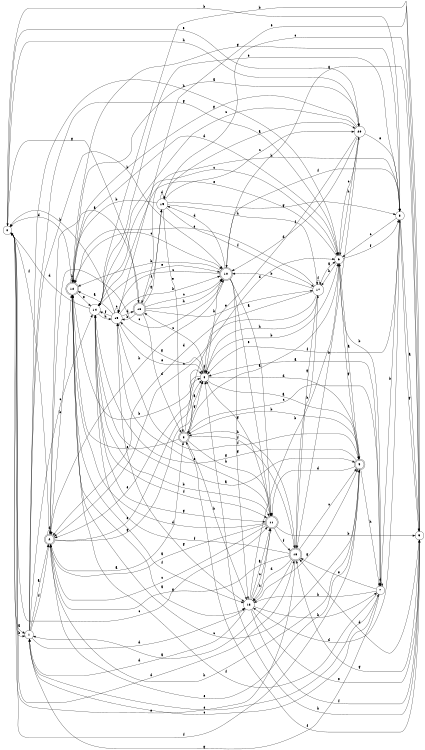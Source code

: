 digraph n17_7 {
__start0 [label="" shape="none"];

rankdir=LR;
size="8,5";

s0 [style="filled", color="black", fillcolor="white" shape="circle", label="0"];
s1 [style="filled", color="black", fillcolor="white" shape="circle", label="1"];
s2 [style="rounded,filled", color="black", fillcolor="white" shape="doublecircle", label="2"];
s3 [style="rounded,filled", color="black", fillcolor="white" shape="doublecircle", label="3"];
s4 [style="filled", color="black", fillcolor="white" shape="circle", label="4"];
s5 [style="rounded,filled", color="black", fillcolor="white" shape="doublecircle", label="5"];
s6 [style="filled", color="black", fillcolor="white" shape="circle", label="6"];
s7 [style="filled", color="black", fillcolor="white" shape="circle", label="7"];
s8 [style="filled", color="black", fillcolor="white" shape="circle", label="8"];
s9 [style="filled", color="black", fillcolor="white" shape="circle", label="9"];
s10 [style="rounded,filled", color="black", fillcolor="white" shape="doublecircle", label="10"];
s11 [style="rounded,filled", color="black", fillcolor="white" shape="doublecircle", label="11"];
s12 [style="rounded,filled", color="black", fillcolor="white" shape="doublecircle", label="12"];
s13 [style="filled", color="black", fillcolor="white" shape="circle", label="13"];
s14 [style="filled", color="black", fillcolor="white" shape="circle", label="14"];
s15 [style="filled", color="black", fillcolor="white" shape="circle", label="15"];
s16 [style="rounded,filled", color="black", fillcolor="white" shape="doublecircle", label="16"];
s17 [style="filled", color="black", fillcolor="white" shape="circle", label="17"];
s18 [style="rounded,filled", color="black", fillcolor="white" shape="doublecircle", label="18"];
s19 [style="filled", color="black", fillcolor="white" shape="circle", label="19"];
s20 [style="filled", color="black", fillcolor="white" shape="circle", label="20"];
s0 -> s1 [label="a"];
s0 -> s1 [label="b"];
s0 -> s11 [label="c"];
s0 -> s18 [label="d"];
s0 -> s20 [label="e"];
s0 -> s5 [label="f"];
s0 -> s16 [label="g"];
s0 -> s20 [label="h"];
s1 -> s2 [label="a"];
s1 -> s10 [label="b"];
s1 -> s14 [label="c"];
s1 -> s13 [label="d"];
s1 -> s7 [label="e"];
s1 -> s2 [label="f"];
s1 -> s6 [label="g"];
s1 -> s6 [label="h"];
s2 -> s3 [label="a"];
s2 -> s12 [label="b"];
s2 -> s10 [label="c"];
s2 -> s2 [label="d"];
s2 -> s4 [label="e"];
s2 -> s0 [label="f"];
s2 -> s4 [label="g"];
s2 -> s5 [label="h"];
s3 -> s4 [label="a"];
s3 -> s13 [label="b"];
s3 -> s7 [label="c"];
s3 -> s6 [label="d"];
s3 -> s12 [label="e"];
s3 -> s18 [label="f"];
s3 -> s4 [label="g"];
s3 -> s11 [label="h"];
s4 -> s5 [label="a"];
s4 -> s6 [label="b"];
s4 -> s16 [label="c"];
s4 -> s5 [label="d"];
s4 -> s2 [label="e"];
s4 -> s4 [label="f"];
s4 -> s15 [label="g"];
s4 -> s10 [label="h"];
s5 -> s6 [label="a"];
s5 -> s3 [label="b"];
s5 -> s12 [label="c"];
s5 -> s11 [label="d"];
s5 -> s2 [label="e"];
s5 -> s15 [label="f"];
s5 -> s14 [label="g"];
s5 -> s7 [label="h"];
s6 -> s3 [label="a"];
s6 -> s7 [label="b"];
s6 -> s20 [label="c"];
s6 -> s12 [label="d"];
s6 -> s14 [label="e"];
s6 -> s8 [label="f"];
s6 -> s5 [label="g"];
s6 -> s17 [label="h"];
s7 -> s4 [label="a"];
s7 -> s8 [label="b"];
s7 -> s1 [label="c"];
s7 -> s7 [label="d"];
s7 -> s18 [label="e"];
s7 -> s12 [label="f"];
s7 -> s1 [label="g"];
s7 -> s13 [label="h"];
s8 -> s9 [label="a"];
s8 -> s0 [label="b"];
s8 -> s6 [label="c"];
s8 -> s13 [label="d"];
s8 -> s14 [label="e"];
s8 -> s4 [label="f"];
s8 -> s9 [label="g"];
s8 -> s16 [label="h"];
s9 -> s10 [label="a"];
s9 -> s14 [label="b"];
s9 -> s19 [label="c"];
s9 -> s18 [label="d"];
s9 -> s15 [label="e"];
s9 -> s3 [label="f"];
s9 -> s18 [label="g"];
s9 -> s4 [label="h"];
s10 -> s11 [label="a"];
s10 -> s12 [label="b"];
s10 -> s15 [label="c"];
s10 -> s19 [label="d"];
s10 -> s11 [label="e"];
s10 -> s8 [label="f"];
s10 -> s13 [label="g"];
s10 -> s2 [label="h"];
s11 -> s2 [label="a"];
s11 -> s9 [label="b"];
s11 -> s2 [label="c"];
s11 -> s12 [label="d"];
s11 -> s15 [label="e"];
s11 -> s18 [label="f"];
s11 -> s4 [label="g"];
s11 -> s13 [label="h"];
s12 -> s13 [label="a"];
s12 -> s4 [label="b"];
s12 -> s10 [label="c"];
s12 -> s0 [label="d"];
s12 -> s14 [label="e"];
s12 -> s13 [label="f"];
s12 -> s8 [label="g"];
s12 -> s12 [label="h"];
s13 -> s11 [label="a"];
s13 -> s6 [label="b"];
s13 -> s11 [label="c"];
s13 -> s1 [label="d"];
s13 -> s9 [label="e"];
s13 -> s9 [label="f"];
s13 -> s5 [label="g"];
s13 -> s7 [label="h"];
s14 -> s5 [label="a"];
s14 -> s11 [label="b"];
s14 -> s6 [label="c"];
s14 -> s0 [label="d"];
s14 -> s10 [label="e"];
s14 -> s11 [label="f"];
s14 -> s11 [label="g"];
s14 -> s15 [label="h"];
s15 -> s12 [label="a"];
s15 -> s10 [label="b"];
s15 -> s15 [label="c"];
s15 -> s16 [label="d"];
s15 -> s4 [label="e"];
s15 -> s14 [label="f"];
s15 -> s13 [label="g"];
s15 -> s0 [label="h"];
s16 -> s2 [label="a"];
s16 -> s15 [label="b"];
s16 -> s10 [label="c"];
s16 -> s3 [label="d"];
s16 -> s17 [label="e"];
s16 -> s19 [label="f"];
s16 -> s19 [label="g"];
s16 -> s10 [label="h"];
s17 -> s6 [label="a"];
s17 -> s10 [label="b"];
s17 -> s2 [label="c"];
s17 -> s2 [label="d"];
s17 -> s12 [label="e"];
s17 -> s17 [label="f"];
s17 -> s18 [label="g"];
s17 -> s4 [label="h"];
s18 -> s1 [label="a"];
s18 -> s17 [label="b"];
s18 -> s5 [label="c"];
s18 -> s13 [label="d"];
s18 -> s0 [label="e"];
s18 -> s14 [label="f"];
s18 -> s2 [label="g"];
s18 -> s3 [label="h"];
s19 -> s20 [label="a"];
s19 -> s12 [label="b"];
s19 -> s20 [label="c"];
s19 -> s19 [label="d"];
s19 -> s3 [label="e"];
s19 -> s17 [label="f"];
s19 -> s8 [label="g"];
s19 -> s17 [label="h"];
s20 -> s12 [label="a"];
s20 -> s18 [label="b"];
s20 -> s14 [label="c"];
s20 -> s4 [label="d"];
s20 -> s8 [label="e"];
s20 -> s10 [label="f"];
s20 -> s12 [label="g"];
s20 -> s6 [label="h"];

}